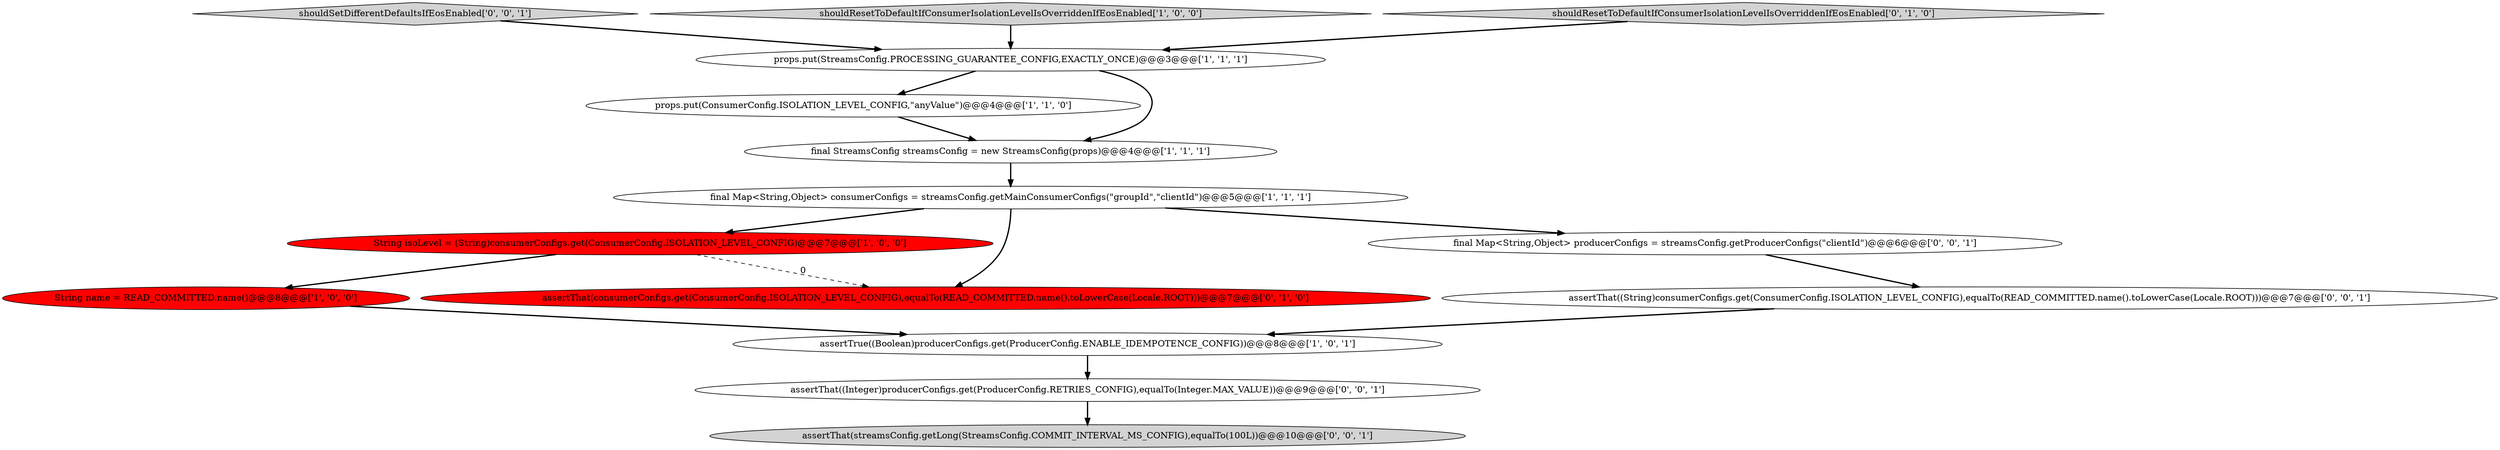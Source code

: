 digraph {
4 [style = filled, label = "final Map<String,Object> consumerConfigs = streamsConfig.getMainConsumerConfigs(\"groupId\",\"clientId\")@@@5@@@['1', '1', '1']", fillcolor = white, shape = ellipse image = "AAA0AAABBB1BBB"];
14 [style = filled, label = "assertThat(streamsConfig.getLong(StreamsConfig.COMMIT_INTERVAL_MS_CONFIG),equalTo(100L))@@@10@@@['0', '0', '1']", fillcolor = lightgray, shape = ellipse image = "AAA0AAABBB3BBB"];
10 [style = filled, label = "shouldSetDifferentDefaultsIfEosEnabled['0', '0', '1']", fillcolor = lightgray, shape = diamond image = "AAA0AAABBB3BBB"];
2 [style = filled, label = "String name = READ_COMMITTED.name()@@@8@@@['1', '0', '0']", fillcolor = red, shape = ellipse image = "AAA1AAABBB1BBB"];
5 [style = filled, label = "shouldResetToDefaultIfConsumerIsolationLevelIsOverriddenIfEosEnabled['1', '0', '0']", fillcolor = lightgray, shape = diamond image = "AAA0AAABBB1BBB"];
13 [style = filled, label = "assertThat((Integer)producerConfigs.get(ProducerConfig.RETRIES_CONFIG),equalTo(Integer.MAX_VALUE))@@@9@@@['0', '0', '1']", fillcolor = white, shape = ellipse image = "AAA0AAABBB3BBB"];
8 [style = filled, label = "shouldResetToDefaultIfConsumerIsolationLevelIsOverriddenIfEosEnabled['0', '1', '0']", fillcolor = lightgray, shape = diamond image = "AAA0AAABBB2BBB"];
6 [style = filled, label = "String isoLevel = (String)consumerConfigs.get(ConsumerConfig.ISOLATION_LEVEL_CONFIG)@@@7@@@['1', '0', '0']", fillcolor = red, shape = ellipse image = "AAA1AAABBB1BBB"];
9 [style = filled, label = "assertThat(consumerConfigs.get(ConsumerConfig.ISOLATION_LEVEL_CONFIG),equalTo(READ_COMMITTED.name().toLowerCase(Locale.ROOT)))@@@7@@@['0', '1', '0']", fillcolor = red, shape = ellipse image = "AAA1AAABBB2BBB"];
7 [style = filled, label = "props.put(StreamsConfig.PROCESSING_GUARANTEE_CONFIG,EXACTLY_ONCE)@@@3@@@['1', '1', '1']", fillcolor = white, shape = ellipse image = "AAA0AAABBB1BBB"];
12 [style = filled, label = "final Map<String,Object> producerConfigs = streamsConfig.getProducerConfigs(\"clientId\")@@@6@@@['0', '0', '1']", fillcolor = white, shape = ellipse image = "AAA0AAABBB3BBB"];
0 [style = filled, label = "assertTrue((Boolean)producerConfigs.get(ProducerConfig.ENABLE_IDEMPOTENCE_CONFIG))@@@8@@@['1', '0', '1']", fillcolor = white, shape = ellipse image = "AAA0AAABBB1BBB"];
3 [style = filled, label = "props.put(ConsumerConfig.ISOLATION_LEVEL_CONFIG,\"anyValue\")@@@4@@@['1', '1', '0']", fillcolor = white, shape = ellipse image = "AAA0AAABBB1BBB"];
1 [style = filled, label = "final StreamsConfig streamsConfig = new StreamsConfig(props)@@@4@@@['1', '1', '1']", fillcolor = white, shape = ellipse image = "AAA0AAABBB1BBB"];
11 [style = filled, label = "assertThat((String)consumerConfigs.get(ConsumerConfig.ISOLATION_LEVEL_CONFIG),equalTo(READ_COMMITTED.name().toLowerCase(Locale.ROOT)))@@@7@@@['0', '0', '1']", fillcolor = white, shape = ellipse image = "AAA0AAABBB3BBB"];
4->12 [style = bold, label=""];
4->9 [style = bold, label=""];
5->7 [style = bold, label=""];
1->4 [style = bold, label=""];
2->0 [style = bold, label=""];
11->0 [style = bold, label=""];
7->1 [style = bold, label=""];
12->11 [style = bold, label=""];
0->13 [style = bold, label=""];
3->1 [style = bold, label=""];
4->6 [style = bold, label=""];
13->14 [style = bold, label=""];
10->7 [style = bold, label=""];
7->3 [style = bold, label=""];
8->7 [style = bold, label=""];
6->9 [style = dashed, label="0"];
6->2 [style = bold, label=""];
}
